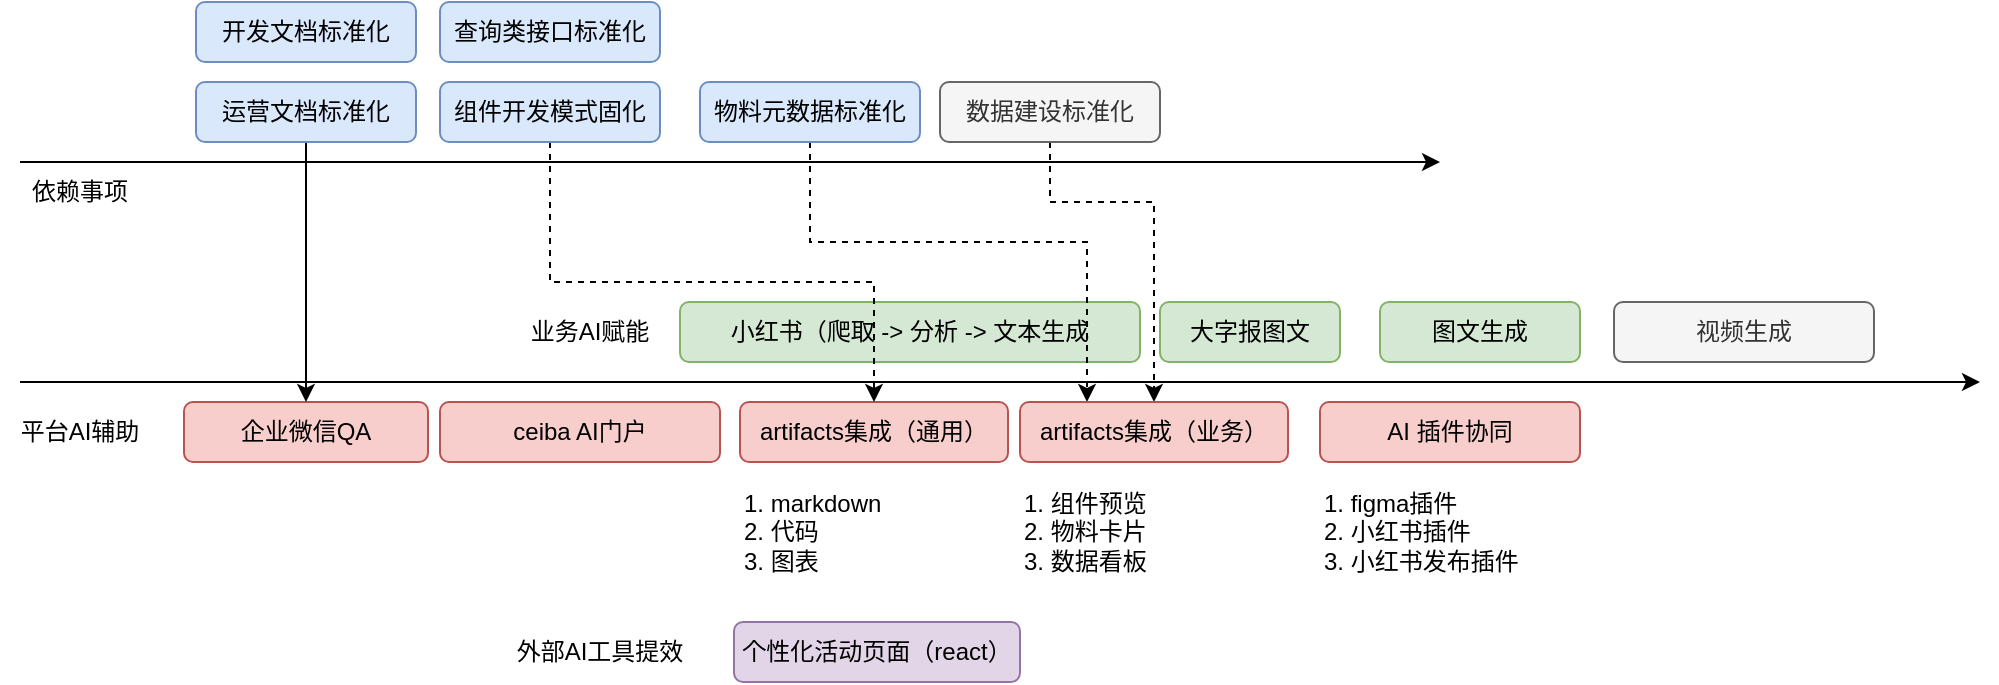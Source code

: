 <mxfile version="26.1.1">
  <diagram name="第 1 页" id="3pNBY4O2HRS1JANwXFuV">
    <mxGraphModel dx="1242" dy="785" grid="1" gridSize="10" guides="1" tooltips="1" connect="1" arrows="1" fold="1" page="1" pageScale="1" pageWidth="827" pageHeight="1169" math="0" shadow="0">
      <root>
        <mxCell id="0" />
        <mxCell id="1" parent="0" />
        <mxCell id="7bwTMH5lr8hEjl6o-w8Y-1" value="企业微信QA" style="rounded=1;whiteSpace=wrap;html=1;fillColor=#f8cecc;strokeColor=#b85450;" vertex="1" parent="1">
          <mxGeometry x="112" y="430" width="122" height="30" as="geometry" />
        </mxCell>
        <mxCell id="7bwTMH5lr8hEjl6o-w8Y-3" value="" style="endArrow=classic;html=1;rounded=0;" edge="1" parent="1">
          <mxGeometry width="50" height="50" relative="1" as="geometry">
            <mxPoint x="30" y="310" as="sourcePoint" />
            <mxPoint x="740" y="310" as="targetPoint" />
          </mxGeometry>
        </mxCell>
        <mxCell id="7bwTMH5lr8hEjl6o-w8Y-4" value="" style="endArrow=classic;html=1;rounded=0;" edge="1" parent="1">
          <mxGeometry width="50" height="50" relative="1" as="geometry">
            <mxPoint x="30" y="420" as="sourcePoint" />
            <mxPoint x="1010" y="420" as="targetPoint" />
          </mxGeometry>
        </mxCell>
        <mxCell id="7bwTMH5lr8hEjl6o-w8Y-5" value="ceiba AI门户" style="rounded=1;whiteSpace=wrap;html=1;fillColor=#f8cecc;strokeColor=#b85450;" vertex="1" parent="1">
          <mxGeometry x="240" y="430" width="140" height="30" as="geometry" />
        </mxCell>
        <mxCell id="7bwTMH5lr8hEjl6o-w8Y-6" value="小红书（爬取 -&amp;gt; 分析 -&amp;gt; 文本生成" style="rounded=1;whiteSpace=wrap;html=1;fillColor=#d5e8d4;strokeColor=#82b366;" vertex="1" parent="1">
          <mxGeometry x="360" y="380" width="230" height="30" as="geometry" />
        </mxCell>
        <mxCell id="7bwTMH5lr8hEjl6o-w8Y-7" value="AI 插件协同" style="rounded=1;whiteSpace=wrap;html=1;fillColor=#f8cecc;strokeColor=#b85450;" vertex="1" parent="1">
          <mxGeometry x="680" y="430" width="130" height="30" as="geometry" />
        </mxCell>
        <mxCell id="7bwTMH5lr8hEjl6o-w8Y-11" value="artifacts集成（通用）" style="rounded=1;whiteSpace=wrap;html=1;fillColor=#f8cecc;strokeColor=#b85450;" vertex="1" parent="1">
          <mxGeometry x="390" y="430" width="134" height="30" as="geometry" />
        </mxCell>
        <mxCell id="7bwTMH5lr8hEjl6o-w8Y-25" style="edgeStyle=orthogonalEdgeStyle;rounded=0;orthogonalLoop=1;jettySize=auto;html=1;exitX=0.5;exitY=1;exitDx=0;exitDy=0;" edge="1" parent="1" source="7bwTMH5lr8hEjl6o-w8Y-14" target="7bwTMH5lr8hEjl6o-w8Y-1">
          <mxGeometry relative="1" as="geometry" />
        </mxCell>
        <mxCell id="7bwTMH5lr8hEjl6o-w8Y-14" value="运营文档标准化" style="rounded=1;whiteSpace=wrap;html=1;fillColor=#dae8fc;strokeColor=#6c8ebf;" vertex="1" parent="1">
          <mxGeometry x="118" y="270" width="110" height="30" as="geometry" />
        </mxCell>
        <mxCell id="7bwTMH5lr8hEjl6o-w8Y-23" style="edgeStyle=orthogonalEdgeStyle;rounded=0;orthogonalLoop=1;jettySize=auto;html=1;exitX=0.5;exitY=1;exitDx=0;exitDy=0;entryX=0.5;entryY=0;entryDx=0;entryDy=0;dashed=1;" edge="1" parent="1" source="7bwTMH5lr8hEjl6o-w8Y-15" target="7bwTMH5lr8hEjl6o-w8Y-11">
          <mxGeometry relative="1" as="geometry">
            <Array as="points">
              <mxPoint x="295" y="370" />
              <mxPoint x="457" y="370" />
            </Array>
          </mxGeometry>
        </mxCell>
        <mxCell id="7bwTMH5lr8hEjl6o-w8Y-15" value="组件开发模式固化" style="rounded=1;whiteSpace=wrap;html=1;fillColor=#dae8fc;strokeColor=#6c8ebf;" vertex="1" parent="1">
          <mxGeometry x="240" y="270" width="110" height="30" as="geometry" />
        </mxCell>
        <mxCell id="7bwTMH5lr8hEjl6o-w8Y-38" style="edgeStyle=orthogonalEdgeStyle;rounded=0;orthogonalLoop=1;jettySize=auto;html=1;exitX=0.5;exitY=1;exitDx=0;exitDy=0;entryX=0.25;entryY=0;entryDx=0;entryDy=0;dashed=1;" edge="1" parent="1" source="7bwTMH5lr8hEjl6o-w8Y-18" target="7bwTMH5lr8hEjl6o-w8Y-29">
          <mxGeometry relative="1" as="geometry">
            <Array as="points">
              <mxPoint x="425" y="350" />
              <mxPoint x="564" y="350" />
            </Array>
          </mxGeometry>
        </mxCell>
        <mxCell id="7bwTMH5lr8hEjl6o-w8Y-18" value="物料元数据标准化" style="rounded=1;whiteSpace=wrap;html=1;fillColor=#dae8fc;strokeColor=#6c8ebf;" vertex="1" parent="1">
          <mxGeometry x="370" y="270" width="110" height="30" as="geometry" />
        </mxCell>
        <mxCell id="7bwTMH5lr8hEjl6o-w8Y-37" style="edgeStyle=orthogonalEdgeStyle;rounded=0;orthogonalLoop=1;jettySize=auto;html=1;exitX=0.5;exitY=1;exitDx=0;exitDy=0;entryX=0.5;entryY=0;entryDx=0;entryDy=0;dashed=1;" edge="1" parent="1" source="7bwTMH5lr8hEjl6o-w8Y-19" target="7bwTMH5lr8hEjl6o-w8Y-29">
          <mxGeometry relative="1" as="geometry">
            <Array as="points">
              <mxPoint x="545" y="330" />
              <mxPoint x="597" y="330" />
            </Array>
          </mxGeometry>
        </mxCell>
        <mxCell id="7bwTMH5lr8hEjl6o-w8Y-19" value="数据建设标准化" style="rounded=1;whiteSpace=wrap;html=1;fillColor=#f5f5f5;fontColor=#333333;strokeColor=#666666;" vertex="1" parent="1">
          <mxGeometry x="490" y="270" width="110" height="30" as="geometry" />
        </mxCell>
        <mxCell id="7bwTMH5lr8hEjl6o-w8Y-21" value="开发文档标准化" style="rounded=1;whiteSpace=wrap;html=1;fillColor=#dae8fc;strokeColor=#6c8ebf;" vertex="1" parent="1">
          <mxGeometry x="118" y="230" width="110" height="30" as="geometry" />
        </mxCell>
        <mxCell id="7bwTMH5lr8hEjl6o-w8Y-26" value="视频生成" style="rounded=1;whiteSpace=wrap;html=1;fillColor=#f5f5f5;fontColor=#333333;strokeColor=#666666;" vertex="1" parent="1">
          <mxGeometry x="827" y="380" width="130" height="30" as="geometry" />
        </mxCell>
        <mxCell id="7bwTMH5lr8hEjl6o-w8Y-28" value="大字报图文" style="rounded=1;whiteSpace=wrap;html=1;fillColor=#d5e8d4;strokeColor=#82b366;" vertex="1" parent="1">
          <mxGeometry x="600" y="380" width="90" height="30" as="geometry" />
        </mxCell>
        <mxCell id="7bwTMH5lr8hEjl6o-w8Y-29" value="artifacts集成（业务）" style="rounded=1;whiteSpace=wrap;html=1;fillColor=#f8cecc;strokeColor=#b85450;" vertex="1" parent="1">
          <mxGeometry x="530" y="430" width="134" height="30" as="geometry" />
        </mxCell>
        <mxCell id="7bwTMH5lr8hEjl6o-w8Y-33" value="1. 组件预览&lt;div&gt;2. 物料卡片&lt;/div&gt;&lt;div&gt;&lt;span style=&quot;background-color: transparent; color: light-dark(rgb(0, 0, 0), rgb(255, 255, 255));&quot;&gt;3. 数据看板&lt;/span&gt;&lt;/div&gt;" style="text;html=1;align=left;verticalAlign=middle;whiteSpace=wrap;rounded=0;" vertex="1" parent="1">
          <mxGeometry x="530" y="460" width="110" height="70" as="geometry" />
        </mxCell>
        <mxCell id="7bwTMH5lr8hEjl6o-w8Y-34" value="1. markdown&lt;div&gt;2. 代码&lt;/div&gt;&lt;div&gt;&lt;span style=&quot;background-color: transparent; color: light-dark(rgb(0, 0, 0), rgb(255, 255, 255));&quot;&gt;3. 图表&lt;/span&gt;&lt;/div&gt;" style="text;html=1;align=left;verticalAlign=middle;whiteSpace=wrap;rounded=0;" vertex="1" parent="1">
          <mxGeometry x="390" y="460" width="110" height="70" as="geometry" />
        </mxCell>
        <mxCell id="7bwTMH5lr8hEjl6o-w8Y-35" value="1. figma插件&lt;div&gt;2. 小红书插件&lt;/div&gt;&lt;div&gt;&lt;span style=&quot;background-color: transparent; color: light-dark(rgb(0, 0, 0), rgb(255, 255, 255));&quot;&gt;3. 小红书发布插件&lt;/span&gt;&lt;/div&gt;" style="text;html=1;align=left;verticalAlign=middle;whiteSpace=wrap;rounded=0;" vertex="1" parent="1">
          <mxGeometry x="680" y="460" width="110" height="70" as="geometry" />
        </mxCell>
        <mxCell id="7bwTMH5lr8hEjl6o-w8Y-36" value="图文生成" style="rounded=1;whiteSpace=wrap;html=1;fillColor=#d5e8d4;strokeColor=#82b366;" vertex="1" parent="1">
          <mxGeometry x="710" y="380" width="100" height="30" as="geometry" />
        </mxCell>
        <mxCell id="7bwTMH5lr8hEjl6o-w8Y-39" value="依赖事项" style="text;html=1;align=center;verticalAlign=middle;whiteSpace=wrap;rounded=0;" vertex="1" parent="1">
          <mxGeometry x="30" y="310" width="60" height="30" as="geometry" />
        </mxCell>
        <mxCell id="7bwTMH5lr8hEjl6o-w8Y-40" value="平台AI辅助" style="text;html=1;align=center;verticalAlign=middle;whiteSpace=wrap;rounded=0;" vertex="1" parent="1">
          <mxGeometry x="20" y="430" width="80" height="30" as="geometry" />
        </mxCell>
        <mxCell id="7bwTMH5lr8hEjl6o-w8Y-42" value="查询类接口标准化" style="rounded=1;whiteSpace=wrap;html=1;fillColor=#dae8fc;strokeColor=#6c8ebf;" vertex="1" parent="1">
          <mxGeometry x="240" y="230" width="110" height="30" as="geometry" />
        </mxCell>
        <mxCell id="7bwTMH5lr8hEjl6o-w8Y-44" value="业务AI赋能" style="text;html=1;align=center;verticalAlign=middle;whiteSpace=wrap;rounded=0;" vertex="1" parent="1">
          <mxGeometry x="280" y="380" width="70" height="30" as="geometry" />
        </mxCell>
        <mxCell id="7bwTMH5lr8hEjl6o-w8Y-46" value="外部AI工具提效" style="text;html=1;align=center;verticalAlign=middle;whiteSpace=wrap;rounded=0;" vertex="1" parent="1">
          <mxGeometry x="265" y="540" width="110" height="30" as="geometry" />
        </mxCell>
        <mxCell id="7bwTMH5lr8hEjl6o-w8Y-47" value="个性化活动页面（react）" style="rounded=1;whiteSpace=wrap;html=1;fillColor=#e1d5e7;strokeColor=#9673a6;" vertex="1" parent="1">
          <mxGeometry x="387" y="540" width="143" height="30" as="geometry" />
        </mxCell>
      </root>
    </mxGraphModel>
  </diagram>
</mxfile>
